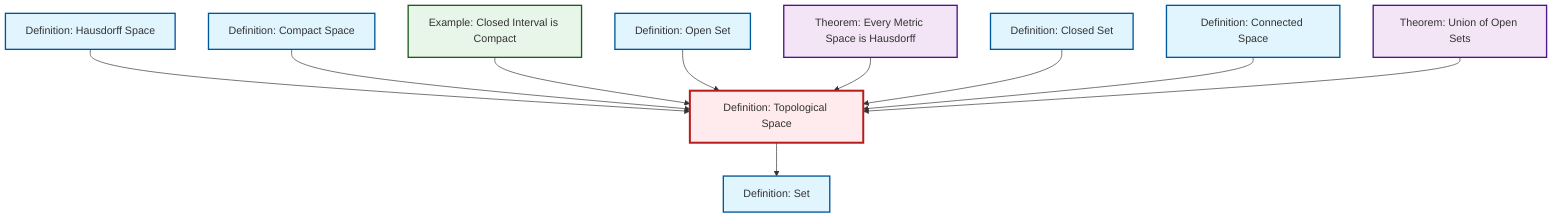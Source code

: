 graph TD
    classDef definition fill:#e1f5fe,stroke:#01579b,stroke-width:2px
    classDef theorem fill:#f3e5f5,stroke:#4a148c,stroke-width:2px
    classDef axiom fill:#fff3e0,stroke:#e65100,stroke-width:2px
    classDef example fill:#e8f5e9,stroke:#1b5e20,stroke-width:2px
    classDef current fill:#ffebee,stroke:#b71c1c,stroke-width:3px
    def-hausdorff["Definition: Hausdorff Space"]:::definition
    def-compact["Definition: Compact Space"]:::definition
    thm-metric-hausdorff["Theorem: Every Metric Space is Hausdorff"]:::theorem
    def-set["Definition: Set"]:::definition
    thm-union-open-sets["Theorem: Union of Open Sets"]:::theorem
    def-open-set["Definition: Open Set"]:::definition
    ex-closed-interval-compact["Example: Closed Interval is Compact"]:::example
    def-closed-set["Definition: Closed Set"]:::definition
    def-topological-space["Definition: Topological Space"]:::definition
    def-connected["Definition: Connected Space"]:::definition
    def-hausdorff --> def-topological-space
    def-compact --> def-topological-space
    ex-closed-interval-compact --> def-topological-space
    def-open-set --> def-topological-space
    thm-metric-hausdorff --> def-topological-space
    def-topological-space --> def-set
    def-closed-set --> def-topological-space
    def-connected --> def-topological-space
    thm-union-open-sets --> def-topological-space
    class def-topological-space current